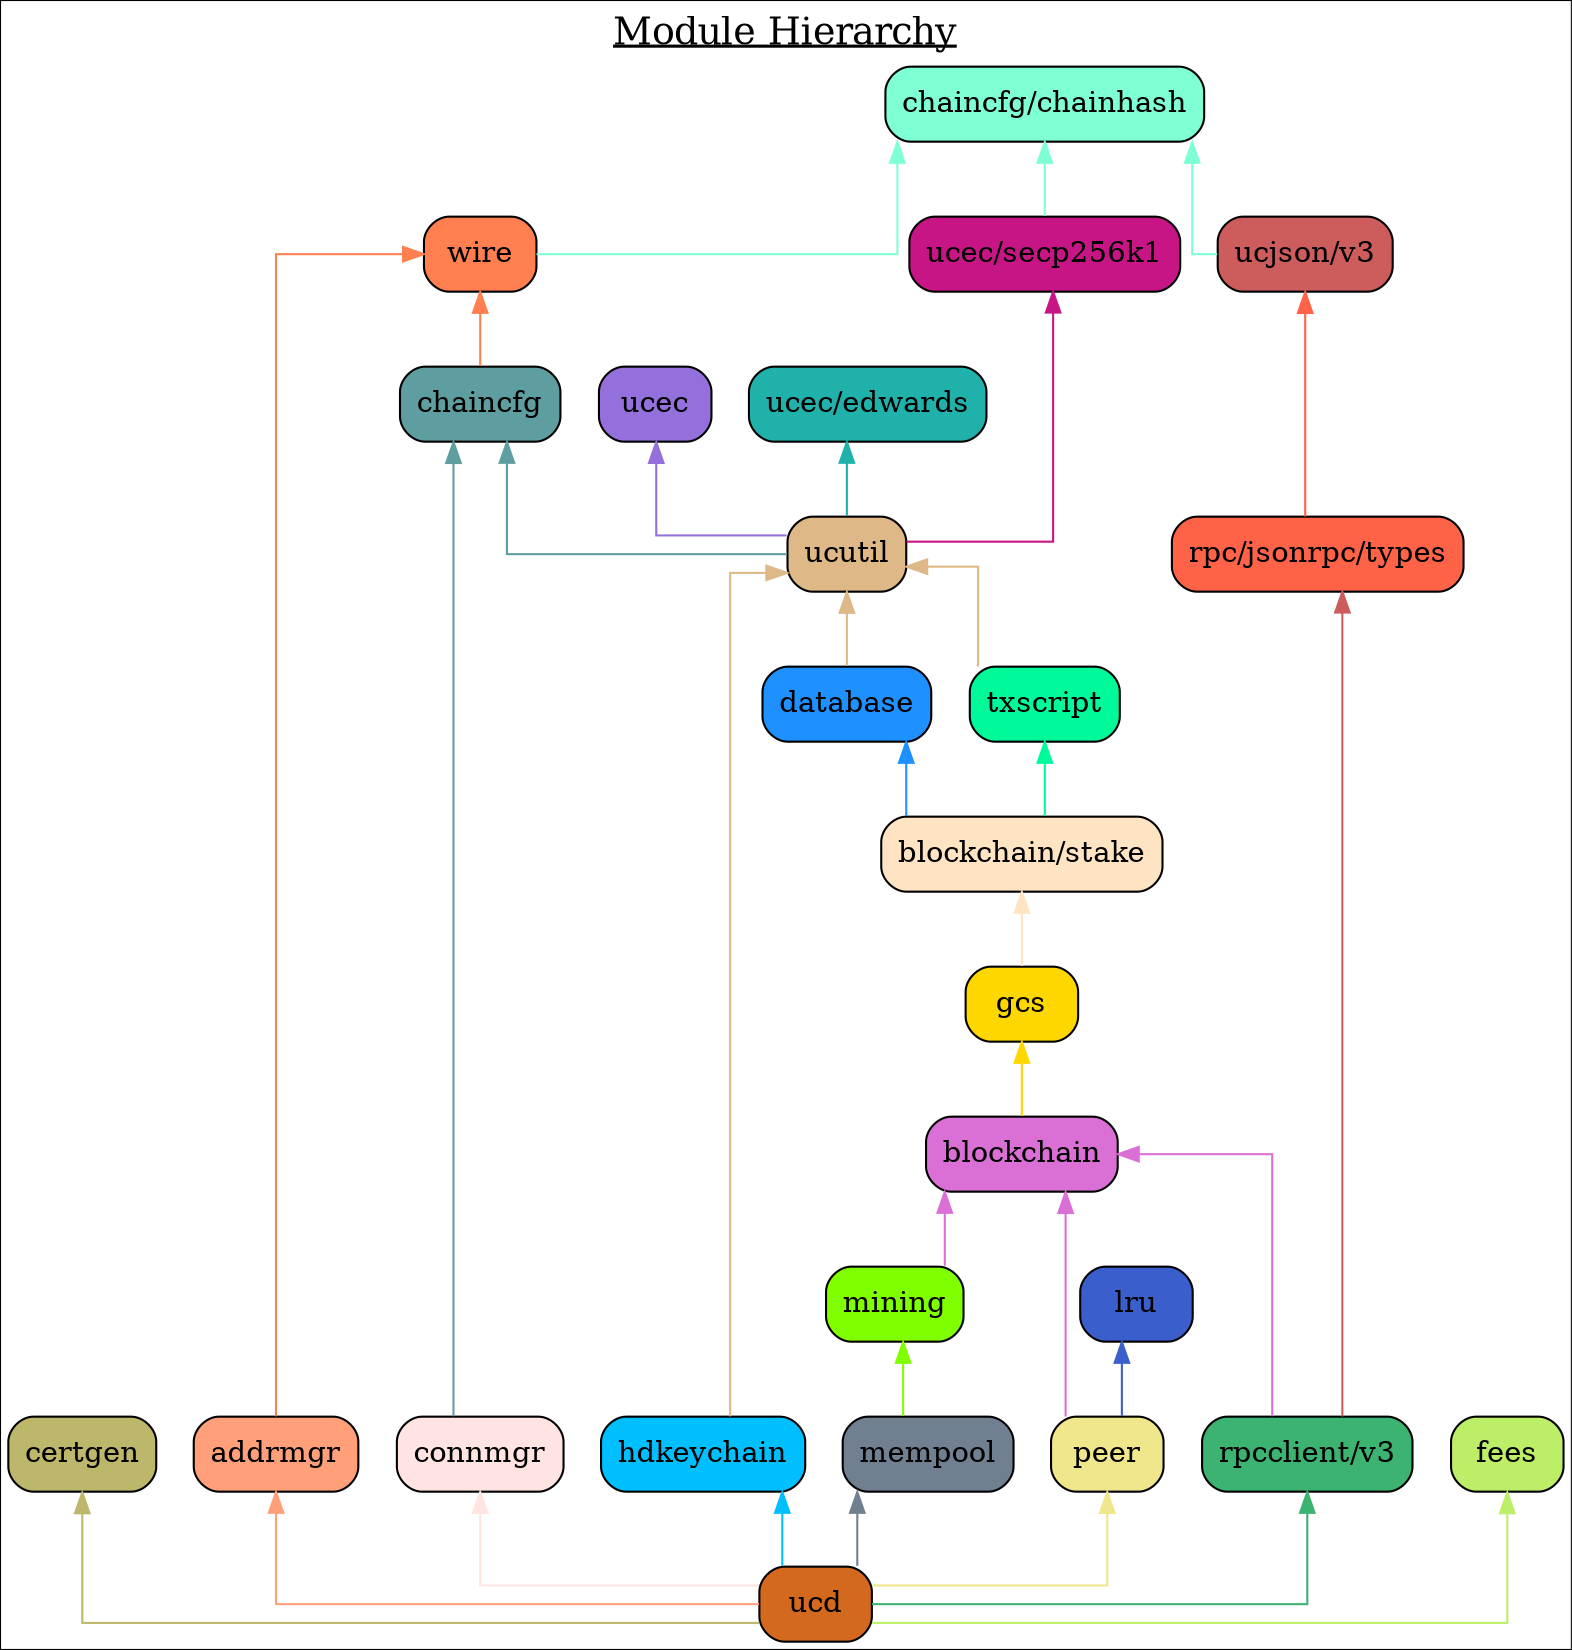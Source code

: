digraph {
	graph [splines=ortho colorscheme=svg label=<<u>Module Hierarchy</u>> labelloc=t fontsize=18.0]
	node [shape=box style="filled, rounded"]

	certgen [label="certgen" fillcolor=darkkhaki]
	chainhash [label="chaincfg/chainhash" fillcolor=aquamarine]
	ucjson [label="ucjson/v3" fillcolor=indianred]
	types [label="rpc/jsonrpc/types" fillcolor=tomato]
	wire [label="wire" fillcolor=coral]
	addrmgr [label="addrmgr" fillcolor=lightsalmon]
	chaincfg [label="chaincfg" fillcolor=cadetblue]
	connmgr [label="connmgr" fillcolor=mistyrose]
	ucec [label="ucec" fillcolor=mediumpurple]
	edwards [label="ucec/edwards" fillcolor=lightseagreen]
	secp256k1 [label="ucec/secp256k1" fillcolor=mediumvioletred]
	ucutil [label="ucutil" fillcolor=burlywood]
	database [label="database" fillcolor=dodgerblue]
	hdkeychain [label="hdkeychain" fillcolor=deepskyblue]
	txscript [label="txscript" fillcolor=mediumspringgreen]
	stake [label="blockchain/stake" fillcolor=bisque]
	gcs [label="gcs" fillcolor=gold]
	blockchain [label="blockchain" fillcolor=orchid]
	mempool [label="mempool" fillcolor=slategray]
	mining [label="mining" fillcolor=chartreuse]
	lru  [label="lru" fillcolor=royalblue3]
	peer [label="peer" fillcolor=khaki]
	rpcclient [label="rpcclient/v3" fillcolor=mediumseagreen]
	fees [label="fees" fillcolor=darkolivegreen2]
	ucd [label="ucd" fillcolor=chocolate]

	{rank=same connmgr addrmgr hdkeychain peer rpcclient mempool}

	certgen
	chainhash -> ucjson [dir=back color=aquamarine]
	chainhash -> wire [dir=back color=aquamarine]
	wire -> addrmgr [dir=back color=coral]
	wire -> chaincfg [dir=back color=coral]
	chaincfg -> connmgr [dir=back color=cadetblue]
	chainhash -> secp256k1 [dir=back color=aquamarine]
	chaincfg -> ucutil [dir=back color=cadetblue]
	ucec -> ucutil [dir=back color=mediumpurple]
	edwards ->  ucutil [dir=back color=lightseagreen]
	secp256k1 ->  ucutil [dir=back color=mediumvioletred]
	ucutil -> database [dir=back color=burlywood]
	ucutil -> hdkeychain [dir=back color=burlywood]
	ucutil -> txscript [dir=back color=burlywood]
	database ->  stake [dir=back color=dodgerblue]
	txscript -> stake [dir=back color=mediumspringgreen]
	stake -> gcs [dir=back color=bisque]
	gcs -> blockchain [dir=back color=gold]
	blockchain -> mining [dir=back color=orchid]
	mining -> mempool [dir=back color=chartreuse]
	lru -> peer [dir=back color=royalblue3]
	blockchain -> peer [dir=back color=orchid]
	blockchain -> rpcclient [dir=back color=orchid]
	ucjson -> types [dir=back color=tomato]
	types -> rpcclient [dir=back color=indianred]

	fees -> ucd [dir=back color=darkolivegreen2]
	mempool -> ucd [dir=back color=slategray]
	certgen -> ucd [dir=back color=darkkhaki]
	addrmgr -> ucd [dir=back color=lightsalmon]
	hdkeychain -> ucd [dir=back color=deepskyblue]
	connmgr -> ucd [dir=back color=mistyrose]
	rpcclient -> ucd [dir=back color=mediumseagreen]
	peer -> ucd [dir=back color=khaki]
}
